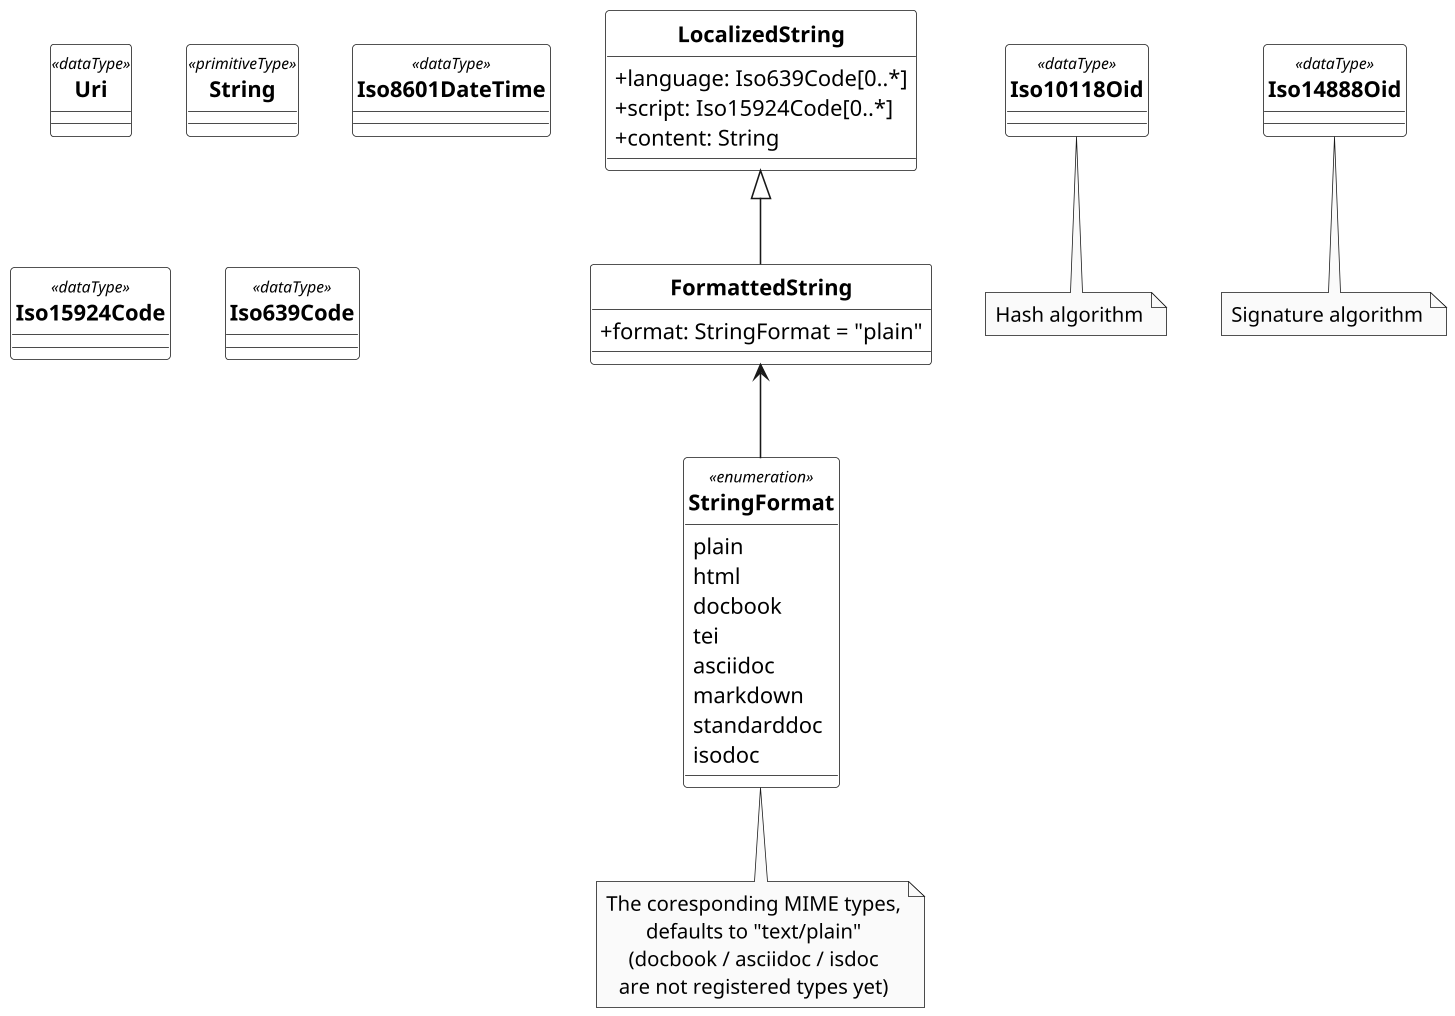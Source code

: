 @startuml DataTypes
/'
Diagram:        DataTypes
DateCreate:     28/07/2018
Description:    BasicDocument / SecureDoc is a family of document models that forms the basis of Metanorma IsoDoc (via Metanorma StandardDocument), which is used to represent ISO Standards and similarly structured standards.
                It is also the document model that Selagraph operates on.
                The Relaton Bibliography UML models used in these models are located here: Relaton BibModels.
                BasicDocument itself is a document model that can serve as a transit data structure for document conversion, such as taking input from AsciiDoc or Markdown and converting them into an output format, such as Metanorma IsoDoc

Hystory of changes:
> 22/08/2018
    - diagram configuration updated
    - notes are updated for "FormattedString"
    - some relations between the elements are changed
    - new hidden relations are created
'/

'******* CONFIGURATION ************************************************
skinparam classAttributeIconSize 0
skinparam Dpi 150
skinparam Monochrome true
skinparam LineType ortho
hide circle
/' skinparam CircledCharacterRadius 0 '/
/' skinparam CircledCharacterFontSize 0 '/
skinparam Default {
TextAlignment center
FontName Helvetica
}
skinparam Class {
AttributeIconSize 0
BackgroundColor White
FontStyle bold
StereotypeFontSize 10
}
skinparam Rectangle {
BackgroundColor White
FontStyle bold
FontSize 11
StereotypeFontSize 10
}
skinparam Object {
BackgroundColor White
FontStyle bold
FontSize 11
StereotypeFontSize 10
}

skinparam Entity {
StereotypeFontSize 10
}

'******* CLASS DEFINITION *********************************************
class LocalizedString {
    +language: Iso639Code[0..*]
    +script: Iso15924Code[0..*]
    +content: String
}

class Uri <<dataType>> {

}

class String <<primitiveType>> {

}

class FormattedString {
    +format: StringFormat = "plain"
}

class Iso8601DateTime <<dataType>> {

}

class Iso15924Code <<dataType>> {

}

class Iso639Code <<dataType>> {

}

class Iso10118Oid <<dataType>> {

}

class Iso14888Oid <<dataType>> {

}

enum StringFormat <<enumeration>> {
    plain
    html
    docbook
    tei
    asciidoc
    markdown
    standarddoc
    isodoc
}


'******* NOTES *******************************************************
note bottom of Iso10118Oid: Hash algorithm
note bottom of Iso14888Oid: Signature algorithm
note bottom of StringFormat: The coresponding MIME types,\ndefaults to "text/plain"\n(docbook / asciidoc / isdoc\nare not registered types yet)


'******* CLASS RELATIONS *********************************************
LocalizedString <|-- FormattedString
FormattedString <-- StringFormat

@enduml
